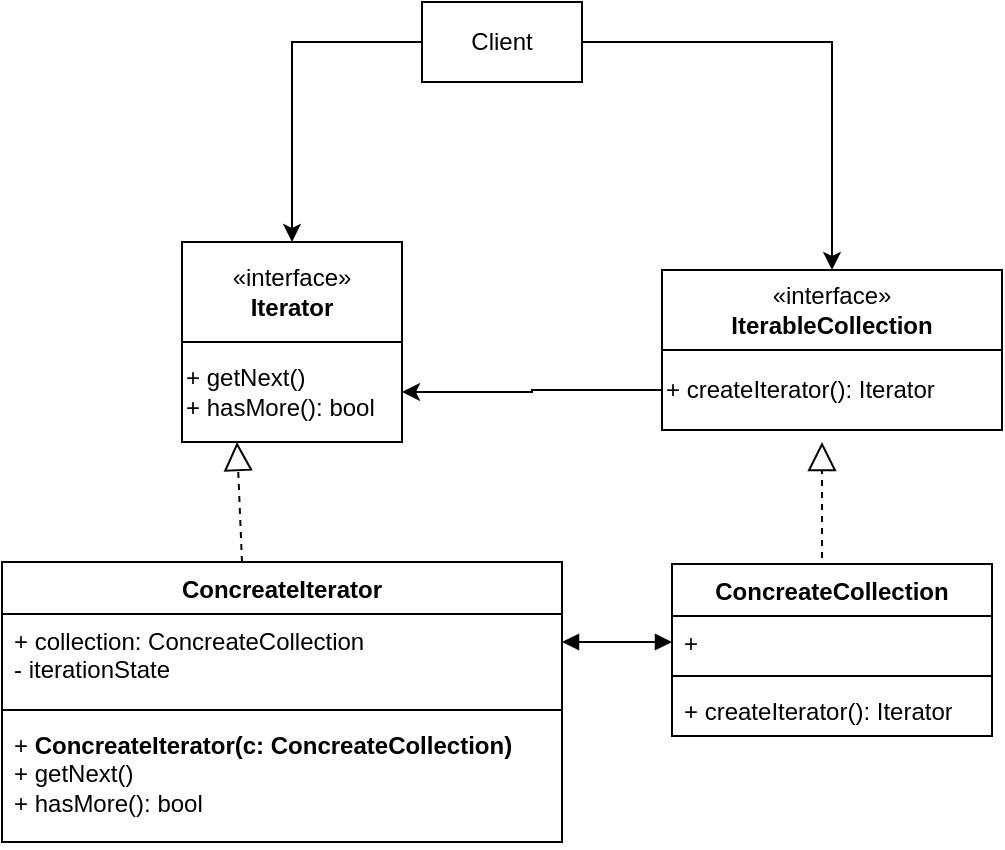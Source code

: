 <mxfile version="24.4.4" type="github">
  <diagram id="C5RBs43oDa-KdzZeNtuy" name="Page-1">
    <mxGraphModel dx="1195" dy="643" grid="1" gridSize="10" guides="1" tooltips="1" connect="1" arrows="1" fold="1" page="1" pageScale="1" pageWidth="827" pageHeight="1169" math="0" shadow="0">
      <root>
        <mxCell id="WIyWlLk6GJQsqaUBKTNV-0" />
        <mxCell id="WIyWlLk6GJQsqaUBKTNV-1" parent="WIyWlLk6GJQsqaUBKTNV-0" />
        <mxCell id="iIGi4f824IH9cWqZExlr-22" style="edgeStyle=orthogonalEdgeStyle;rounded=0;orthogonalLoop=1;jettySize=auto;html=1;exitX=0;exitY=0.5;exitDx=0;exitDy=0;entryX=0.5;entryY=0;entryDx=0;entryDy=0;" edge="1" parent="WIyWlLk6GJQsqaUBKTNV-1" source="iIGi4f824IH9cWqZExlr-0" target="iIGi4f824IH9cWqZExlr-5">
          <mxGeometry relative="1" as="geometry" />
        </mxCell>
        <mxCell id="iIGi4f824IH9cWqZExlr-23" style="edgeStyle=orthogonalEdgeStyle;rounded=0;orthogonalLoop=1;jettySize=auto;html=1;exitX=1;exitY=0.5;exitDx=0;exitDy=0;entryX=0.5;entryY=0;entryDx=0;entryDy=0;" edge="1" parent="WIyWlLk6GJQsqaUBKTNV-1" source="iIGi4f824IH9cWqZExlr-0" target="iIGi4f824IH9cWqZExlr-10">
          <mxGeometry relative="1" as="geometry" />
        </mxCell>
        <mxCell id="iIGi4f824IH9cWqZExlr-0" value="Client" style="html=1;whiteSpace=wrap;" vertex="1" parent="WIyWlLk6GJQsqaUBKTNV-1">
          <mxGeometry x="240" y="40" width="80" height="40" as="geometry" />
        </mxCell>
        <mxCell id="iIGi4f824IH9cWqZExlr-8" value="" style="group" vertex="1" connectable="0" parent="WIyWlLk6GJQsqaUBKTNV-1">
          <mxGeometry x="120" y="160" width="110" height="100" as="geometry" />
        </mxCell>
        <mxCell id="iIGi4f824IH9cWqZExlr-5" value="«interface»&lt;br&gt;&lt;b&gt;Iterator&lt;/b&gt;" style="html=1;whiteSpace=wrap;" vertex="1" parent="iIGi4f824IH9cWqZExlr-8">
          <mxGeometry width="110" height="50" as="geometry" />
        </mxCell>
        <mxCell id="iIGi4f824IH9cWqZExlr-7" value="+ getNext()&lt;div&gt;+ hasMore(): bool&lt;/div&gt;" style="html=1;whiteSpace=wrap;align=left;" vertex="1" parent="iIGi4f824IH9cWqZExlr-8">
          <mxGeometry y="50" width="110" height="50" as="geometry" />
        </mxCell>
        <mxCell id="iIGi4f824IH9cWqZExlr-9" value="" style="group" vertex="1" connectable="0" parent="WIyWlLk6GJQsqaUBKTNV-1">
          <mxGeometry x="360" y="174" width="170" height="80" as="geometry" />
        </mxCell>
        <mxCell id="iIGi4f824IH9cWqZExlr-10" value="«interface»&lt;br&gt;&lt;b&gt;IterableCollection&lt;/b&gt;" style="html=1;whiteSpace=wrap;" vertex="1" parent="iIGi4f824IH9cWqZExlr-9">
          <mxGeometry width="170" height="40" as="geometry" />
        </mxCell>
        <mxCell id="iIGi4f824IH9cWqZExlr-11" value="+ createIterator(): Iterator" style="html=1;whiteSpace=wrap;align=left;" vertex="1" parent="iIGi4f824IH9cWqZExlr-9">
          <mxGeometry y="40" width="170" height="40" as="geometry" />
        </mxCell>
        <mxCell id="iIGi4f824IH9cWqZExlr-13" value="ConcreateIterator" style="swimlane;fontStyle=1;align=center;verticalAlign=top;childLayout=stackLayout;horizontal=1;startSize=26;horizontalStack=0;resizeParent=1;resizeParentMax=0;resizeLast=0;collapsible=1;marginBottom=0;whiteSpace=wrap;html=1;" vertex="1" parent="WIyWlLk6GJQsqaUBKTNV-1">
          <mxGeometry x="30" y="320" width="280" height="140" as="geometry" />
        </mxCell>
        <mxCell id="iIGi4f824IH9cWqZExlr-27" value="" style="endArrow=block;dashed=1;endFill=0;endSize=12;html=1;rounded=0;entryX=0.25;entryY=1;entryDx=0;entryDy=0;" edge="1" parent="iIGi4f824IH9cWqZExlr-13" target="iIGi4f824IH9cWqZExlr-7">
          <mxGeometry width="160" relative="1" as="geometry">
            <mxPoint x="120" as="sourcePoint" />
            <mxPoint x="280" as="targetPoint" />
          </mxGeometry>
        </mxCell>
        <mxCell id="iIGi4f824IH9cWqZExlr-14" value="+ collection: ConcreateCollection&lt;div&gt;- iterationState&lt;/div&gt;" style="text;strokeColor=none;fillColor=none;align=left;verticalAlign=top;spacingLeft=4;spacingRight=4;overflow=hidden;rotatable=0;points=[[0,0.5],[1,0.5]];portConstraint=eastwest;whiteSpace=wrap;html=1;" vertex="1" parent="iIGi4f824IH9cWqZExlr-13">
          <mxGeometry y="26" width="280" height="44" as="geometry" />
        </mxCell>
        <mxCell id="iIGi4f824IH9cWqZExlr-15" value="" style="line;strokeWidth=1;fillColor=none;align=left;verticalAlign=middle;spacingTop=-1;spacingLeft=3;spacingRight=3;rotatable=0;labelPosition=right;points=[];portConstraint=eastwest;strokeColor=inherit;" vertex="1" parent="iIGi4f824IH9cWqZExlr-13">
          <mxGeometry y="70" width="280" height="8" as="geometry" />
        </mxCell>
        <mxCell id="iIGi4f824IH9cWqZExlr-16" value="+&amp;nbsp;&lt;span style=&quot;font-weight: 700; text-align: center;&quot;&gt;ConcreateIterator(c: ConcreateCollection)&lt;/span&gt;&lt;div&gt;+ getNext()&lt;div&gt;+ hasMore(): bool&lt;/div&gt;&lt;/div&gt;" style="text;strokeColor=none;fillColor=none;align=left;verticalAlign=top;spacingLeft=4;spacingRight=4;overflow=hidden;rotatable=0;points=[[0,0.5],[1,0.5]];portConstraint=eastwest;whiteSpace=wrap;html=1;" vertex="1" parent="iIGi4f824IH9cWqZExlr-13">
          <mxGeometry y="78" width="280" height="62" as="geometry" />
        </mxCell>
        <mxCell id="iIGi4f824IH9cWqZExlr-17" value="ConcreateCollection" style="swimlane;fontStyle=1;align=center;verticalAlign=top;childLayout=stackLayout;horizontal=1;startSize=26;horizontalStack=0;resizeParent=1;resizeParentMax=0;resizeLast=0;collapsible=1;marginBottom=0;whiteSpace=wrap;html=1;" vertex="1" parent="WIyWlLk6GJQsqaUBKTNV-1">
          <mxGeometry x="365" y="321" width="160" height="86" as="geometry" />
        </mxCell>
        <mxCell id="iIGi4f824IH9cWqZExlr-18" value="+&amp;nbsp;" style="text;strokeColor=none;fillColor=none;align=left;verticalAlign=top;spacingLeft=4;spacingRight=4;overflow=hidden;rotatable=0;points=[[0,0.5],[1,0.5]];portConstraint=eastwest;whiteSpace=wrap;html=1;" vertex="1" parent="iIGi4f824IH9cWqZExlr-17">
          <mxGeometry y="26" width="160" height="26" as="geometry" />
        </mxCell>
        <mxCell id="iIGi4f824IH9cWqZExlr-19" value="" style="line;strokeWidth=1;fillColor=none;align=left;verticalAlign=middle;spacingTop=-1;spacingLeft=3;spacingRight=3;rotatable=0;labelPosition=right;points=[];portConstraint=eastwest;strokeColor=inherit;" vertex="1" parent="iIGi4f824IH9cWqZExlr-17">
          <mxGeometry y="52" width="160" height="8" as="geometry" />
        </mxCell>
        <mxCell id="iIGi4f824IH9cWqZExlr-20" value="+ createIterator(): Iterator" style="text;strokeColor=none;fillColor=none;align=left;verticalAlign=top;spacingLeft=4;spacingRight=4;overflow=hidden;rotatable=0;points=[[0,0.5],[1,0.5]];portConstraint=eastwest;whiteSpace=wrap;html=1;" vertex="1" parent="iIGi4f824IH9cWqZExlr-17">
          <mxGeometry y="60" width="160" height="26" as="geometry" />
        </mxCell>
        <mxCell id="iIGi4f824IH9cWqZExlr-25" style="edgeStyle=orthogonalEdgeStyle;rounded=0;orthogonalLoop=1;jettySize=auto;html=1;exitX=0;exitY=0.5;exitDx=0;exitDy=0;" edge="1" parent="WIyWlLk6GJQsqaUBKTNV-1" source="iIGi4f824IH9cWqZExlr-11" target="iIGi4f824IH9cWqZExlr-7">
          <mxGeometry relative="1" as="geometry" />
        </mxCell>
        <mxCell id="iIGi4f824IH9cWqZExlr-28" value="" style="endArrow=block;dashed=1;endFill=0;endSize=12;html=1;rounded=0;" edge="1" parent="WIyWlLk6GJQsqaUBKTNV-1">
          <mxGeometry width="160" relative="1" as="geometry">
            <mxPoint x="440" y="318" as="sourcePoint" />
            <mxPoint x="440" y="260" as="targetPoint" />
          </mxGeometry>
        </mxCell>
        <mxCell id="iIGi4f824IH9cWqZExlr-29" value="" style="endArrow=block;startArrow=block;endFill=1;startFill=1;html=1;rounded=0;entryX=0;entryY=0.5;entryDx=0;entryDy=0;" edge="1" parent="WIyWlLk6GJQsqaUBKTNV-1" target="iIGi4f824IH9cWqZExlr-18">
          <mxGeometry width="160" relative="1" as="geometry">
            <mxPoint x="310" y="360" as="sourcePoint" />
            <mxPoint x="360" y="360" as="targetPoint" />
          </mxGeometry>
        </mxCell>
      </root>
    </mxGraphModel>
  </diagram>
</mxfile>
